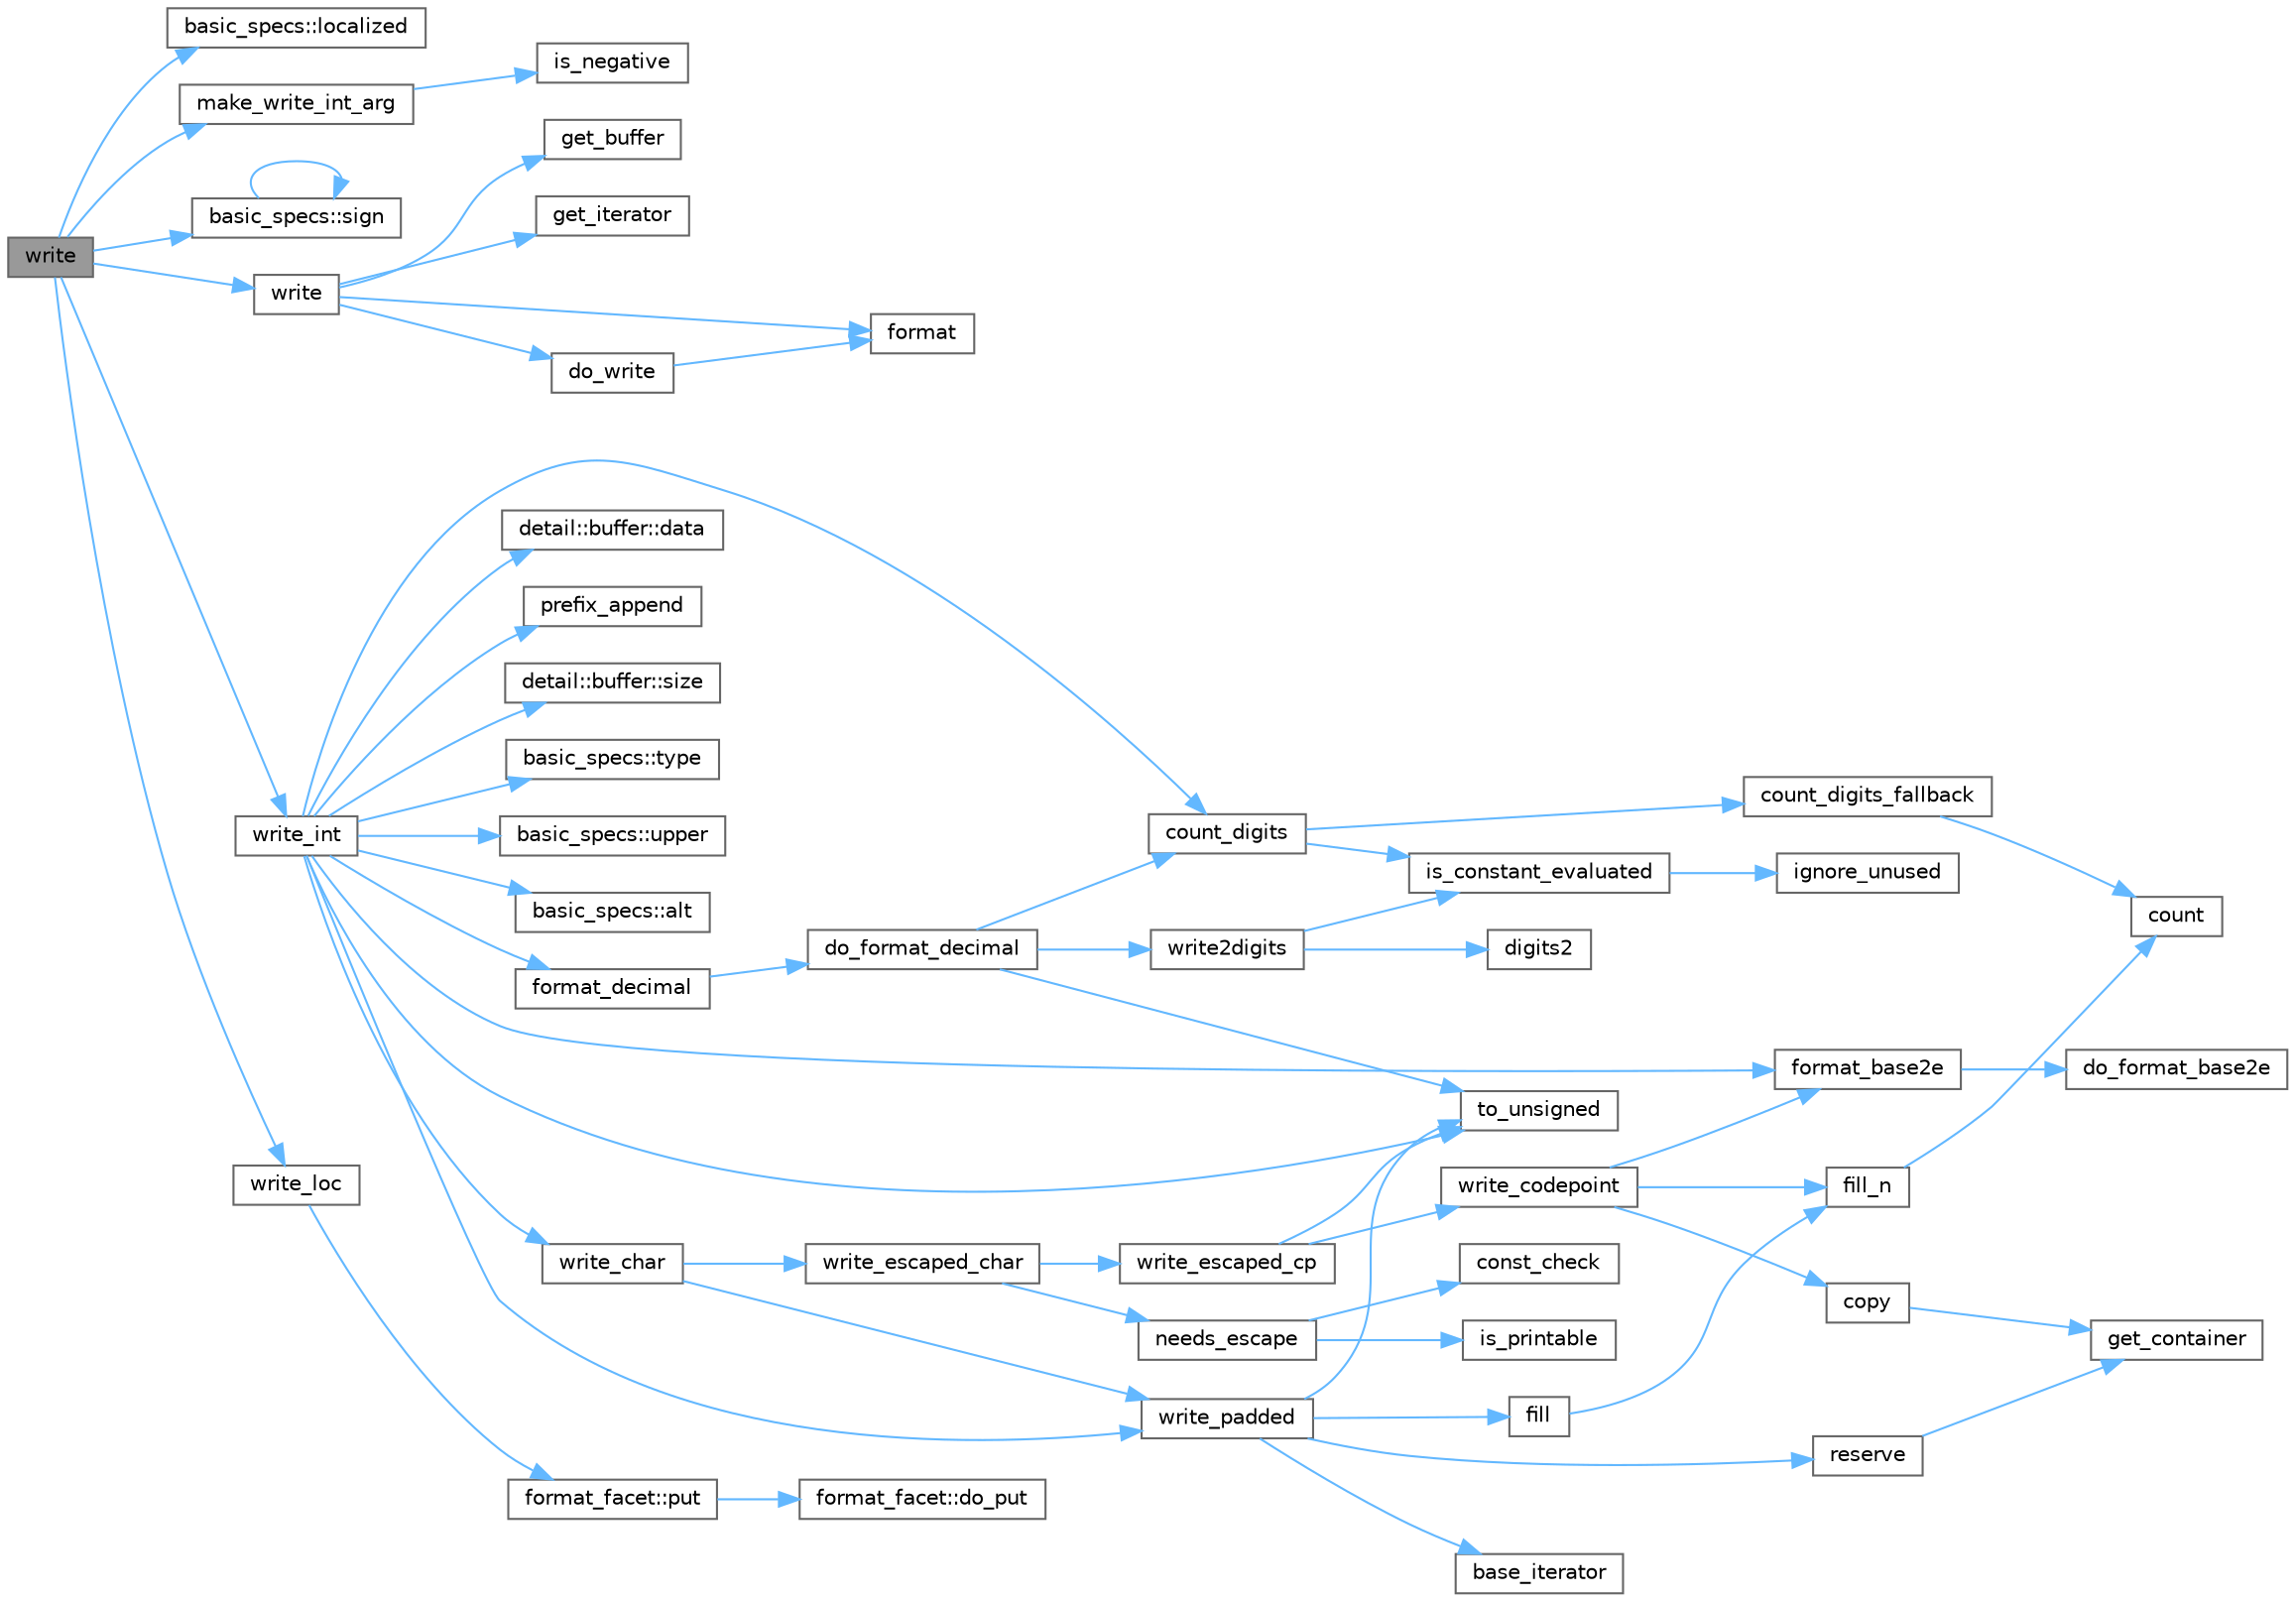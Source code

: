 digraph "write"
{
 // LATEX_PDF_SIZE
  bgcolor="transparent";
  edge [fontname=Helvetica,fontsize=10,labelfontname=Helvetica,labelfontsize=10];
  node [fontname=Helvetica,fontsize=10,shape=box,height=0.2,width=0.4];
  rankdir="LR";
  Node1 [id="Node000001",label="write",height=0.2,width=0.4,color="gray40", fillcolor="grey60", style="filled", fontcolor="black",tooltip=" "];
  Node1 -> Node2 [id="edge1_Node000001_Node000002",color="steelblue1",style="solid",tooltip=" "];
  Node2 [id="Node000002",label="basic_specs::localized",height=0.2,width=0.4,color="grey40", fillcolor="white", style="filled",URL="$classbasic__specs.html#ab3fc046b5dbb30780b33dbfdeaf87f41",tooltip=" "];
  Node1 -> Node3 [id="edge2_Node000001_Node000003",color="steelblue1",style="solid",tooltip=" "];
  Node3 [id="Node000003",label="make_write_int_arg",height=0.2,width=0.4,color="grey40", fillcolor="white", style="filled",URL="$namespacedetail.html#a8fa843fabf1a4c7eb7868ec53b74d9ac",tooltip=" "];
  Node3 -> Node4 [id="edge3_Node000003_Node000004",color="steelblue1",style="solid",tooltip=" "];
  Node4 [id="Node000004",label="is_negative",height=0.2,width=0.4,color="grey40", fillcolor="white", style="filled",URL="$namespacedetail.html#a78a97f55529aa98f083315e674ea1c9d",tooltip=" "];
  Node1 -> Node5 [id="edge4_Node000001_Node000005",color="steelblue1",style="solid",tooltip=" "];
  Node5 [id="Node000005",label="basic_specs::sign",height=0.2,width=0.4,color="grey40", fillcolor="white", style="filled",URL="$classbasic__specs.html#a1147588dbb7187d9e8d5022e6da843af",tooltip=" "];
  Node5 -> Node5 [id="edge5_Node000005_Node000005",color="steelblue1",style="solid",tooltip=" "];
  Node1 -> Node6 [id="edge6_Node000001_Node000006",color="steelblue1",style="solid",tooltip=" "];
  Node6 [id="Node000006",label="write",height=0.2,width=0.4,color="grey40", fillcolor="white", style="filled",URL="$namespacedetail.html#abb5bb7d57c9cc36020fa5c0bc10fa57a",tooltip=" "];
  Node6 -> Node7 [id="edge7_Node000006_Node000007",color="steelblue1",style="solid",tooltip=" "];
  Node7 [id="Node000007",label="do_write",height=0.2,width=0.4,color="grey40", fillcolor="white", style="filled",URL="$namespacedetail.html#aa599006d5579cc1efe74d57fc8f13486",tooltip=" "];
  Node7 -> Node8 [id="edge8_Node000007_Node000008",color="steelblue1",style="solid",tooltip=" "];
  Node8 [id="Node000008",label="format",height=0.2,width=0.4,color="grey40", fillcolor="white", style="filled",URL="$color_8h.html#a12b134d4f21276bc7e0473bd2cdb1c9c",tooltip="Formats arguments and returns the result as a string using ANSI escape sequences to specify text form..."];
  Node6 -> Node8 [id="edge9_Node000006_Node000008",color="steelblue1",style="solid",tooltip=" "];
  Node6 -> Node9 [id="edge10_Node000006_Node000009",color="steelblue1",style="solid",tooltip=" "];
  Node9 [id="Node000009",label="get_buffer",height=0.2,width=0.4,color="grey40", fillcolor="white", style="filled",URL="$namespacedetail.html#a24cf13eee2e2f21b4ace6908bb675f83",tooltip=" "];
  Node6 -> Node10 [id="edge11_Node000006_Node000010",color="steelblue1",style="solid",tooltip=" "];
  Node10 [id="Node000010",label="get_iterator",height=0.2,width=0.4,color="grey40", fillcolor="white", style="filled",URL="$namespacedetail.html#a768fb651f0fd1f8bf43076caaea18ad2",tooltip=" "];
  Node1 -> Node11 [id="edge12_Node000001_Node000011",color="steelblue1",style="solid",tooltip=" "];
  Node11 [id="Node000011",label="write_int",height=0.2,width=0.4,color="grey40", fillcolor="white", style="filled",URL="$namespacedetail.html#ac0fd4ca12ae54000b545b8469fa3a5d6",tooltip=" "];
  Node11 -> Node12 [id="edge13_Node000011_Node000012",color="steelblue1",style="solid",tooltip=" "];
  Node12 [id="Node000012",label="basic_specs::alt",height=0.2,width=0.4,color="grey40", fillcolor="white", style="filled",URL="$classbasic__specs.html#a918289b1c2dce5a2b1092282e1221683",tooltip=" "];
  Node11 -> Node13 [id="edge14_Node000011_Node000013",color="steelblue1",style="solid",tooltip=" "];
  Node13 [id="Node000013",label="count_digits",height=0.2,width=0.4,color="grey40", fillcolor="white", style="filled",URL="$namespacedetail.html#a38d4dda9709bd099ccaa8307de424263",tooltip=" "];
  Node13 -> Node14 [id="edge15_Node000013_Node000014",color="steelblue1",style="solid",tooltip=" "];
  Node14 [id="Node000014",label="count_digits_fallback",height=0.2,width=0.4,color="grey40", fillcolor="white", style="filled",URL="$namespacedetail.html#a3f502baff13ba9676c2a6632349d2e3d",tooltip=" "];
  Node14 -> Node15 [id="edge16_Node000014_Node000015",color="steelblue1",style="solid",tooltip=" "];
  Node15 [id="Node000015",label="count",height=0.2,width=0.4,color="grey40", fillcolor="white", style="filled",URL="$namespacedetail.html#a25e934f3e2c5280160c34cb21a8db91c",tooltip=" "];
  Node13 -> Node16 [id="edge17_Node000013_Node000016",color="steelblue1",style="solid",tooltip=" "];
  Node16 [id="Node000016",label="is_constant_evaluated",height=0.2,width=0.4,color="grey40", fillcolor="white", style="filled",URL="$namespacedetail.html#aa88c553e0935b1aa6f21ac8045cf2335",tooltip=" "];
  Node16 -> Node17 [id="edge18_Node000016_Node000017",color="steelblue1",style="solid",tooltip=" "];
  Node17 [id="Node000017",label="ignore_unused",height=0.2,width=0.4,color="grey40", fillcolor="white", style="filled",URL="$namespacedetail.html#a039aa82d5bc3557c97ae98da6aec04ce",tooltip=" "];
  Node11 -> Node18 [id="edge19_Node000011_Node000018",color="steelblue1",style="solid",tooltip=" "];
  Node18 [id="Node000018",label="detail::buffer::data",height=0.2,width=0.4,color="grey40", fillcolor="white", style="filled",URL="$classdetail_1_1buffer.html#a799a7f7a56dd002312b8527dac63cc9c",tooltip="Returns a pointer to the buffer data (not null-terminated)."];
  Node11 -> Node19 [id="edge20_Node000011_Node000019",color="steelblue1",style="solid",tooltip=" "];
  Node19 [id="Node000019",label="format_base2e",height=0.2,width=0.4,color="grey40", fillcolor="white", style="filled",URL="$namespacedetail.html#a7d429c1911e6353d694380b339ca3b03",tooltip=" "];
  Node19 -> Node20 [id="edge21_Node000019_Node000020",color="steelblue1",style="solid",tooltip=" "];
  Node20 [id="Node000020",label="do_format_base2e",height=0.2,width=0.4,color="grey40", fillcolor="white", style="filled",URL="$namespacedetail.html#a4724c9b8ff935f15efb1322f02359659",tooltip=" "];
  Node11 -> Node21 [id="edge22_Node000011_Node000021",color="steelblue1",style="solid",tooltip=" "];
  Node21 [id="Node000021",label="format_decimal",height=0.2,width=0.4,color="grey40", fillcolor="white", style="filled",URL="$namespacedetail.html#a0141c49ca50a97445980498f75432aee",tooltip=" "];
  Node21 -> Node22 [id="edge23_Node000021_Node000022",color="steelblue1",style="solid",tooltip=" "];
  Node22 [id="Node000022",label="do_format_decimal",height=0.2,width=0.4,color="grey40", fillcolor="white", style="filled",URL="$namespacedetail.html#a6a78284fcaf4f89d8febe648ac5a688d",tooltip=" "];
  Node22 -> Node13 [id="edge24_Node000022_Node000013",color="steelblue1",style="solid",tooltip=" "];
  Node22 -> Node23 [id="edge25_Node000022_Node000023",color="steelblue1",style="solid",tooltip=" "];
  Node23 [id="Node000023",label="to_unsigned",height=0.2,width=0.4,color="grey40", fillcolor="white", style="filled",URL="$namespacedetail.html#a99ea2582e6e3388c7c7b0d58027cbe0b",tooltip=" "];
  Node22 -> Node24 [id="edge26_Node000022_Node000024",color="steelblue1",style="solid",tooltip=" "];
  Node24 [id="Node000024",label="write2digits",height=0.2,width=0.4,color="grey40", fillcolor="white", style="filled",URL="$namespacedetail.html#ab5f59fc44586297ecd385bcf8416eb9c",tooltip=" "];
  Node24 -> Node25 [id="edge27_Node000024_Node000025",color="steelblue1",style="solid",tooltip=" "];
  Node25 [id="Node000025",label="digits2",height=0.2,width=0.4,color="grey40", fillcolor="white", style="filled",URL="$namespacedetail.html#a43f4dfb530d295d8618f7c334df4dc0f",tooltip=" "];
  Node24 -> Node16 [id="edge28_Node000024_Node000016",color="steelblue1",style="solid",tooltip=" "];
  Node11 -> Node26 [id="edge29_Node000011_Node000026",color="steelblue1",style="solid",tooltip=" "];
  Node26 [id="Node000026",label="prefix_append",height=0.2,width=0.4,color="grey40", fillcolor="white", style="filled",URL="$namespacedetail.html#a98fdf1336c7732a2b57b5866b57586b7",tooltip=" "];
  Node11 -> Node27 [id="edge30_Node000011_Node000027",color="steelblue1",style="solid",tooltip=" "];
  Node27 [id="Node000027",label="detail::buffer::size",height=0.2,width=0.4,color="grey40", fillcolor="white", style="filled",URL="$classdetail_1_1buffer.html#a68960381f66fdfeb44116fe4337b5824",tooltip="Returns the size of this buffer."];
  Node11 -> Node23 [id="edge31_Node000011_Node000023",color="steelblue1",style="solid",tooltip=" "];
  Node11 -> Node28 [id="edge32_Node000011_Node000028",color="steelblue1",style="solid",tooltip=" "];
  Node28 [id="Node000028",label="basic_specs::type",height=0.2,width=0.4,color="grey40", fillcolor="white", style="filled",URL="$classbasic__specs.html#a175cd4d8dcaa365b0766132b414dfce4",tooltip=" "];
  Node11 -> Node29 [id="edge33_Node000011_Node000029",color="steelblue1",style="solid",tooltip=" "];
  Node29 [id="Node000029",label="basic_specs::upper",height=0.2,width=0.4,color="grey40", fillcolor="white", style="filled",URL="$classbasic__specs.html#a6caa7f8167f070aba5c35a4870488f35",tooltip=" "];
  Node11 -> Node30 [id="edge34_Node000011_Node000030",color="steelblue1",style="solid",tooltip=" "];
  Node30 [id="Node000030",label="write_char",height=0.2,width=0.4,color="grey40", fillcolor="white", style="filled",URL="$namespacedetail.html#a9afdb97d52dabe3eef1156ab82a70e26",tooltip=" "];
  Node30 -> Node31 [id="edge35_Node000030_Node000031",color="steelblue1",style="solid",tooltip=" "];
  Node31 [id="Node000031",label="write_escaped_char",height=0.2,width=0.4,color="grey40", fillcolor="white", style="filled",URL="$namespacedetail.html#aaf067ba0e493cfe8e8de78e071fb3aee",tooltip=" "];
  Node31 -> Node32 [id="edge36_Node000031_Node000032",color="steelblue1",style="solid",tooltip=" "];
  Node32 [id="Node000032",label="needs_escape",height=0.2,width=0.4,color="grey40", fillcolor="white", style="filled",URL="$namespacedetail.html#ad067f15eb4a7290df2b3386c31678552",tooltip=" "];
  Node32 -> Node33 [id="edge37_Node000032_Node000033",color="steelblue1",style="solid",tooltip=" "];
  Node33 [id="Node000033",label="const_check",height=0.2,width=0.4,color="grey40", fillcolor="white", style="filled",URL="$namespacedetail.html#a3279dca70405e483511edbe9c391a376",tooltip=" "];
  Node32 -> Node34 [id="edge38_Node000032_Node000034",color="steelblue1",style="solid",tooltip=" "];
  Node34 [id="Node000034",label="is_printable",height=0.2,width=0.4,color="grey40", fillcolor="white", style="filled",URL="$namespacedetail.html#ae2cd306232db4bc51c951e45612cfce0",tooltip=" "];
  Node31 -> Node35 [id="edge39_Node000031_Node000035",color="steelblue1",style="solid",tooltip=" "];
  Node35 [id="Node000035",label="write_escaped_cp",height=0.2,width=0.4,color="grey40", fillcolor="white", style="filled",URL="$namespacedetail.html#a3b4a59ab741f4a9ff1e77dfc252fe9ef",tooltip=" "];
  Node35 -> Node23 [id="edge40_Node000035_Node000023",color="steelblue1",style="solid",tooltip=" "];
  Node35 -> Node36 [id="edge41_Node000035_Node000036",color="steelblue1",style="solid",tooltip=" "];
  Node36 [id="Node000036",label="write_codepoint",height=0.2,width=0.4,color="grey40", fillcolor="white", style="filled",URL="$namespacedetail.html#a23eea6d81676255756eccf627cb1011f",tooltip=" "];
  Node36 -> Node37 [id="edge42_Node000036_Node000037",color="steelblue1",style="solid",tooltip=" "];
  Node37 [id="Node000037",label="copy",height=0.2,width=0.4,color="grey40", fillcolor="white", style="filled",URL="$namespacedetail.html#a424ac455d7b099551299db1be2e6e355",tooltip=" "];
  Node37 -> Node38 [id="edge43_Node000037_Node000038",color="steelblue1",style="solid",tooltip=" "];
  Node38 [id="Node000038",label="get_container",height=0.2,width=0.4,color="grey40", fillcolor="white", style="filled",URL="$namespacedetail.html#a2fad900275a3d2338d5393a4a5c38d92",tooltip=" "];
  Node36 -> Node39 [id="edge44_Node000036_Node000039",color="steelblue1",style="solid",tooltip=" "];
  Node39 [id="Node000039",label="fill_n",height=0.2,width=0.4,color="grey40", fillcolor="white", style="filled",URL="$namespacedetail.html#af3d706bc2c37ac0292283704aadc4149",tooltip=" "];
  Node39 -> Node15 [id="edge45_Node000039_Node000015",color="steelblue1",style="solid",tooltip=" "];
  Node36 -> Node19 [id="edge46_Node000036_Node000019",color="steelblue1",style="solid",tooltip=" "];
  Node30 -> Node40 [id="edge47_Node000030_Node000040",color="steelblue1",style="solid",tooltip=" "];
  Node40 [id="Node000040",label="write_padded",height=0.2,width=0.4,color="grey40", fillcolor="white", style="filled",URL="$namespacedetail.html#ac35be34461068c44fa2780b21713603b",tooltip=" "];
  Node40 -> Node41 [id="edge48_Node000040_Node000041",color="steelblue1",style="solid",tooltip=" "];
  Node41 [id="Node000041",label="base_iterator",height=0.2,width=0.4,color="grey40", fillcolor="white", style="filled",URL="$namespacedetail.html#a3afc0ce7a4b65505f2582ae03a227f38",tooltip=" "];
  Node40 -> Node42 [id="edge49_Node000040_Node000042",color="steelblue1",style="solid",tooltip=" "];
  Node42 [id="Node000042",label="fill",height=0.2,width=0.4,color="grey40", fillcolor="white", style="filled",URL="$namespacedetail.html#a040ae34806960557c2e87c1a44dbd9fa",tooltip=" "];
  Node42 -> Node39 [id="edge50_Node000042_Node000039",color="steelblue1",style="solid",tooltip=" "];
  Node40 -> Node43 [id="edge51_Node000040_Node000043",color="steelblue1",style="solid",tooltip=" "];
  Node43 [id="Node000043",label="reserve",height=0.2,width=0.4,color="grey40", fillcolor="white", style="filled",URL="$namespacedetail.html#a5b06ea2061cf125f5460b83b65d8d861",tooltip=" "];
  Node43 -> Node38 [id="edge52_Node000043_Node000038",color="steelblue1",style="solid",tooltip=" "];
  Node40 -> Node23 [id="edge53_Node000040_Node000023",color="steelblue1",style="solid",tooltip=" "];
  Node11 -> Node40 [id="edge54_Node000011_Node000040",color="steelblue1",style="solid",tooltip=" "];
  Node1 -> Node44 [id="edge55_Node000001_Node000044",color="steelblue1",style="solid",tooltip=" "];
  Node44 [id="Node000044",label="write_loc",height=0.2,width=0.4,color="grey40", fillcolor="white", style="filled",URL="$namespacedetail.html#ae0c53a1caf9ddbdc3ca2a766fc9055fe",tooltip=" "];
  Node44 -> Node45 [id="edge56_Node000044_Node000045",color="steelblue1",style="solid",tooltip=" "];
  Node45 [id="Node000045",label="format_facet::put",height=0.2,width=0.4,color="grey40", fillcolor="white", style="filled",URL="$classformat__facet.html#ad229bd0eba7c1acbc5b731204f347488",tooltip=" "];
  Node45 -> Node46 [id="edge57_Node000045_Node000046",color="steelblue1",style="solid",tooltip=" "];
  Node46 [id="Node000046",label="format_facet::do_put",height=0.2,width=0.4,color="grey40", fillcolor="white", style="filled",URL="$classformat__facet.html#a40c9f7d249effbd6588f0cfeff2b1a71",tooltip=" "];
}
